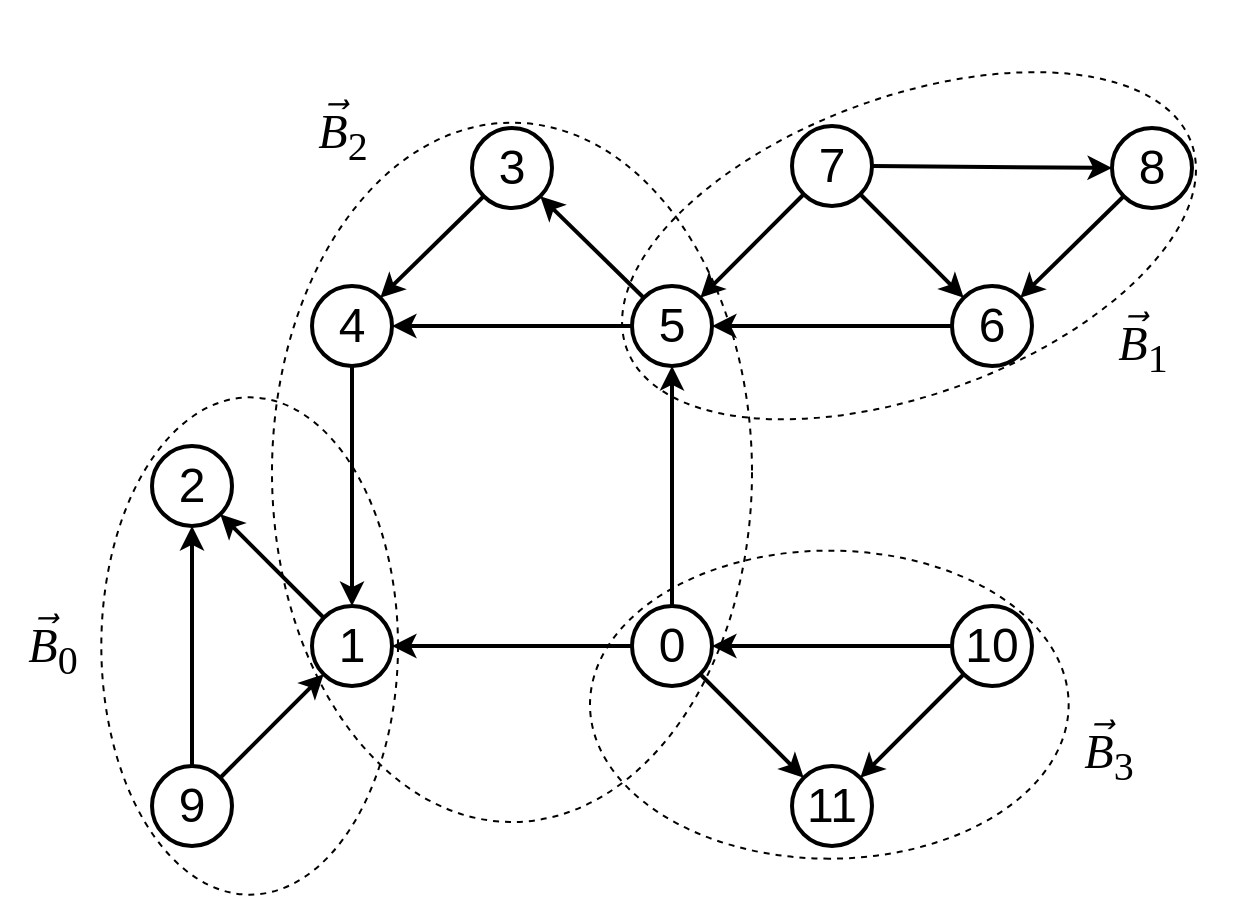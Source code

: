 <mxfile version="24.7.17">
  <diagram name="Page-1" id="zdLS6XzUSG3x8lp1yBCd">
    <mxGraphModel dx="1434" dy="841" grid="1" gridSize="10" guides="1" tooltips="1" connect="1" arrows="1" fold="1" page="1" pageScale="1" pageWidth="827" pageHeight="1169" background="none" math="0" shadow="0">
      <root>
        <mxCell id="0" />
        <mxCell id="1" parent="0" />
        <mxCell id="VpHzmzro31c7H7pZUwm9-26" value="" style="ellipse;whiteSpace=wrap;html=1;fillColor=none;dashed=1;rotation=70;" parent="1" vertex="1">
          <mxGeometry x="464.09" y="29.61" width="148.84" height="300.52" as="geometry" />
        </mxCell>
        <mxCell id="VpHzmzro31c7H7pZUwm9-11" value="" style="ellipse;whiteSpace=wrap;html=1;fillColor=none;dashed=1;rotation=0;" parent="1" vertex="1">
          <mxGeometry x="134.66" y="255.67" width="148.34" height="248.66" as="geometry" />
        </mxCell>
        <mxCell id="_PjYLiZ7u1xAUvMMXe8_-25" value="" style="ellipse;whiteSpace=wrap;html=1;fillColor=none;dashed=1;rotation=0;" parent="1" vertex="1">
          <mxGeometry x="220" y="118.33" width="240" height="349.67" as="geometry" />
        </mxCell>
        <mxCell id="_PjYLiZ7u1xAUvMMXe8_-1" value="&lt;font face=&quot;Helvetica&quot; style=&quot;font-size: 24px;&quot;&gt;1&lt;/font&gt;" style="ellipse;whiteSpace=wrap;html=1;aspect=fixed;strokeWidth=2;" parent="1" vertex="1">
          <mxGeometry x="240" y="360" width="40" height="40" as="geometry" />
        </mxCell>
        <mxCell id="_PjYLiZ7u1xAUvMMXe8_-2" value="&lt;font face=&quot;Helvetica&quot; style=&quot;font-size: 24px;&quot;&gt;9&lt;/font&gt;" style="ellipse;whiteSpace=wrap;html=1;aspect=fixed;strokeWidth=2;" parent="1" vertex="1">
          <mxGeometry x="160" y="440" width="40" height="40" as="geometry" />
        </mxCell>
        <mxCell id="_PjYLiZ7u1xAUvMMXe8_-3" value="&lt;font face=&quot;Helvetica&quot; style=&quot;font-size: 24px;&quot;&gt;2&lt;/font&gt;" style="ellipse;whiteSpace=wrap;html=1;aspect=fixed;strokeWidth=2;" parent="1" vertex="1">
          <mxGeometry x="160" y="280" width="40" height="40" as="geometry" />
        </mxCell>
        <mxCell id="_PjYLiZ7u1xAUvMMXe8_-12" value="" style="endArrow=classic;html=1;rounded=0;exitX=1;exitY=0;exitDx=0;exitDy=0;entryX=0;entryY=1;entryDx=0;entryDy=0;strokeWidth=2;" parent="1" source="_PjYLiZ7u1xAUvMMXe8_-2" target="_PjYLiZ7u1xAUvMMXe8_-1" edge="1">
          <mxGeometry width="50" height="50" relative="1" as="geometry">
            <mxPoint x="520" y="580" as="sourcePoint" />
            <mxPoint x="570" y="530" as="targetPoint" />
          </mxGeometry>
        </mxCell>
        <mxCell id="_PjYLiZ7u1xAUvMMXe8_-14" value="" style="endArrow=classic;html=1;rounded=0;entryX=0.5;entryY=1;entryDx=0;entryDy=0;strokeWidth=2;" parent="1" source="_PjYLiZ7u1xAUvMMXe8_-2" target="_PjYLiZ7u1xAUvMMXe8_-3" edge="1">
          <mxGeometry width="50" height="50" relative="1" as="geometry">
            <mxPoint x="520" y="580" as="sourcePoint" />
            <mxPoint x="570" y="530" as="targetPoint" />
          </mxGeometry>
        </mxCell>
        <mxCell id="_PjYLiZ7u1xAUvMMXe8_-15" value="" style="endArrow=classic;html=1;rounded=0;exitX=0;exitY=0;exitDx=0;exitDy=0;entryX=1;entryY=1;entryDx=0;entryDy=0;strokeWidth=2;" parent="1" source="_PjYLiZ7u1xAUvMMXe8_-1" target="_PjYLiZ7u1xAUvMMXe8_-3" edge="1">
          <mxGeometry width="50" height="50" relative="1" as="geometry">
            <mxPoint x="336" y="456" as="sourcePoint" />
            <mxPoint x="284" y="404" as="targetPoint" />
          </mxGeometry>
        </mxCell>
        <mxCell id="VpHzmzro31c7H7pZUwm9-1" value="&lt;font face=&quot;Helvetica&quot; style=&quot;font-size: 24px;&quot;&gt;4&lt;/font&gt;" style="ellipse;whiteSpace=wrap;html=1;aspect=fixed;strokeWidth=2;" parent="1" vertex="1">
          <mxGeometry x="240" y="200" width="40" height="40" as="geometry" />
        </mxCell>
        <mxCell id="VpHzmzro31c7H7pZUwm9-2" value="&lt;font face=&quot;Helvetica&quot; style=&quot;font-size: 24px;&quot;&gt;5&lt;/font&gt;" style="ellipse;whiteSpace=wrap;html=1;aspect=fixed;strokeWidth=2;" parent="1" vertex="1">
          <mxGeometry x="400" y="200" width="40" height="40" as="geometry" />
        </mxCell>
        <mxCell id="VpHzmzro31c7H7pZUwm9-3" value="&lt;font face=&quot;Helvetica&quot; style=&quot;font-size: 24px;&quot;&gt;3&lt;/font&gt;" style="ellipse;whiteSpace=wrap;html=1;aspect=fixed;strokeWidth=2;" parent="1" vertex="1">
          <mxGeometry x="320" y="121" width="40" height="40" as="geometry" />
        </mxCell>
        <mxCell id="VpHzmzro31c7H7pZUwm9-4" value="&lt;font face=&quot;Helvetica&quot; style=&quot;font-size: 24px;&quot;&gt;0&lt;/font&gt;" style="ellipse;whiteSpace=wrap;html=1;aspect=fixed;strokeWidth=2;" parent="1" vertex="1">
          <mxGeometry x="400" y="360" width="40" height="40" as="geometry" />
        </mxCell>
        <mxCell id="VpHzmzro31c7H7pZUwm9-5" value="" style="endArrow=classic;html=1;rounded=0;exitX=0;exitY=0.5;exitDx=0;exitDy=0;strokeWidth=2;entryX=1;entryY=0.5;entryDx=0;entryDy=0;" parent="1" source="VpHzmzro31c7H7pZUwm9-4" target="_PjYLiZ7u1xAUvMMXe8_-1" edge="1">
          <mxGeometry width="50" height="50" relative="1" as="geometry">
            <mxPoint x="336" y="456" as="sourcePoint" />
            <mxPoint x="510" y="340" as="targetPoint" />
          </mxGeometry>
        </mxCell>
        <mxCell id="VpHzmzro31c7H7pZUwm9-6" value="" style="endArrow=classic;html=1;rounded=0;strokeWidth=2;entryX=0.5;entryY=1;entryDx=0;entryDy=0;exitX=0.5;exitY=0;exitDx=0;exitDy=0;" parent="1" source="VpHzmzro31c7H7pZUwm9-4" target="VpHzmzro31c7H7pZUwm9-2" edge="1">
          <mxGeometry width="50" height="50" relative="1" as="geometry">
            <mxPoint x="390" y="300" as="sourcePoint" />
            <mxPoint x="284" y="376" as="targetPoint" />
          </mxGeometry>
        </mxCell>
        <mxCell id="VpHzmzro31c7H7pZUwm9-7" value="" style="endArrow=classic;html=1;rounded=0;exitX=0;exitY=0.5;exitDx=0;exitDy=0;strokeWidth=2;entryX=1;entryY=0.5;entryDx=0;entryDy=0;" parent="1" source="VpHzmzro31c7H7pZUwm9-2" target="VpHzmzro31c7H7pZUwm9-1" edge="1">
          <mxGeometry width="50" height="50" relative="1" as="geometry">
            <mxPoint x="364" y="296" as="sourcePoint" />
            <mxPoint x="416" y="244" as="targetPoint" />
          </mxGeometry>
        </mxCell>
        <mxCell id="VpHzmzro31c7H7pZUwm9-8" value="" style="endArrow=classic;html=1;rounded=0;exitX=0;exitY=0;exitDx=0;exitDy=0;strokeWidth=2;entryX=1;entryY=1;entryDx=0;entryDy=0;" parent="1" source="VpHzmzro31c7H7pZUwm9-2" target="VpHzmzro31c7H7pZUwm9-3" edge="1">
          <mxGeometry width="50" height="50" relative="1" as="geometry">
            <mxPoint x="410" y="230" as="sourcePoint" />
            <mxPoint x="290" y="230" as="targetPoint" />
          </mxGeometry>
        </mxCell>
        <mxCell id="VpHzmzro31c7H7pZUwm9-9" value="" style="endArrow=classic;html=1;rounded=0;exitX=0;exitY=1;exitDx=0;exitDy=0;strokeWidth=2;entryX=1;entryY=0;entryDx=0;entryDy=0;" parent="1" source="VpHzmzro31c7H7pZUwm9-3" target="VpHzmzro31c7H7pZUwm9-1" edge="1">
          <mxGeometry width="50" height="50" relative="1" as="geometry">
            <mxPoint x="416" y="216" as="sourcePoint" />
            <mxPoint x="364" y="165" as="targetPoint" />
          </mxGeometry>
        </mxCell>
        <mxCell id="VpHzmzro31c7H7pZUwm9-10" value="" style="endArrow=classic;html=1;rounded=0;exitX=0.5;exitY=1;exitDx=0;exitDy=0;strokeWidth=2;entryX=0.5;entryY=0;entryDx=0;entryDy=0;" parent="1" source="VpHzmzro31c7H7pZUwm9-1" target="_PjYLiZ7u1xAUvMMXe8_-1" edge="1">
          <mxGeometry width="50" height="50" relative="1" as="geometry">
            <mxPoint x="336" y="165" as="sourcePoint" />
            <mxPoint x="284" y="216" as="targetPoint" />
          </mxGeometry>
        </mxCell>
        <mxCell id="VpHzmzro31c7H7pZUwm9-12" value="&lt;font face=&quot;Helvetica&quot; style=&quot;font-size: 24px;&quot;&gt;10&lt;/font&gt;" style="ellipse;whiteSpace=wrap;html=1;aspect=fixed;strokeWidth=2;" parent="1" vertex="1">
          <mxGeometry x="560" y="360" width="40" height="40" as="geometry" />
        </mxCell>
        <mxCell id="VpHzmzro31c7H7pZUwm9-13" value="&lt;font face=&quot;Helvetica&quot; style=&quot;font-size: 24px;&quot;&gt;11&lt;/font&gt;" style="ellipse;whiteSpace=wrap;html=1;aspect=fixed;strokeWidth=2;" parent="1" vertex="1">
          <mxGeometry x="480" y="440" width="40" height="40" as="geometry" />
        </mxCell>
        <mxCell id="VpHzmzro31c7H7pZUwm9-16" value="" style="endArrow=classic;html=1;rounded=0;exitX=0;exitY=1;exitDx=0;exitDy=0;strokeWidth=2;entryX=1;entryY=0;entryDx=0;entryDy=0;" parent="1" source="VpHzmzro31c7H7pZUwm9-12" target="VpHzmzro31c7H7pZUwm9-13" edge="1">
          <mxGeometry width="50" height="50" relative="1" as="geometry">
            <mxPoint x="256" y="244" as="sourcePoint" />
            <mxPoint x="204" y="296" as="targetPoint" />
          </mxGeometry>
        </mxCell>
        <mxCell id="VpHzmzro31c7H7pZUwm9-18" value="&lt;font face=&quot;Helvetica&quot; style=&quot;font-size: 24px;&quot;&gt;7&lt;/font&gt;" style="ellipse;whiteSpace=wrap;html=1;aspect=fixed;strokeWidth=2;" parent="1" vertex="1">
          <mxGeometry x="480" y="120" width="40" height="40" as="geometry" />
        </mxCell>
        <mxCell id="VpHzmzro31c7H7pZUwm9-19" value="&lt;font face=&quot;Helvetica&quot; style=&quot;font-size: 24px;&quot;&gt;8&lt;/font&gt;" style="ellipse;whiteSpace=wrap;html=1;aspect=fixed;strokeWidth=2;" parent="1" vertex="1">
          <mxGeometry x="640" y="121" width="40" height="40" as="geometry" />
        </mxCell>
        <mxCell id="VpHzmzro31c7H7pZUwm9-20" value="&lt;font face=&quot;Helvetica&quot; style=&quot;font-size: 24px;&quot;&gt;6&lt;/font&gt;" style="ellipse;whiteSpace=wrap;html=1;aspect=fixed;strokeWidth=2;" parent="1" vertex="1">
          <mxGeometry x="560" y="200" width="40" height="40" as="geometry" />
        </mxCell>
        <mxCell id="VpHzmzro31c7H7pZUwm9-21" value="" style="endArrow=classic;html=1;rounded=0;exitX=0;exitY=0.5;exitDx=0;exitDy=0;strokeWidth=2;entryX=1;entryY=0.5;entryDx=0;entryDy=0;" parent="1" source="VpHzmzro31c7H7pZUwm9-20" target="VpHzmzro31c7H7pZUwm9-2" edge="1">
          <mxGeometry width="50" height="50" relative="1" as="geometry">
            <mxPoint x="416" y="216" as="sourcePoint" />
            <mxPoint x="364" y="165" as="targetPoint" />
          </mxGeometry>
        </mxCell>
        <mxCell id="VpHzmzro31c7H7pZUwm9-22" value="" style="endArrow=classic;html=1;rounded=0;exitX=0;exitY=1;exitDx=0;exitDy=0;strokeWidth=2;entryX=1;entryY=0;entryDx=0;entryDy=0;" parent="1" source="VpHzmzro31c7H7pZUwm9-18" target="VpHzmzro31c7H7pZUwm9-2" edge="1">
          <mxGeometry width="50" height="50" relative="1" as="geometry">
            <mxPoint x="570" y="230" as="sourcePoint" />
            <mxPoint x="450" y="230" as="targetPoint" />
          </mxGeometry>
        </mxCell>
        <mxCell id="VpHzmzro31c7H7pZUwm9-23" value="" style="endArrow=classic;html=1;rounded=0;exitX=1;exitY=1;exitDx=0;exitDy=0;strokeWidth=2;" parent="1" source="VpHzmzro31c7H7pZUwm9-18" target="VpHzmzro31c7H7pZUwm9-20" edge="1">
          <mxGeometry width="50" height="50" relative="1" as="geometry">
            <mxPoint x="496" y="164" as="sourcePoint" />
            <mxPoint x="444" y="216" as="targetPoint" />
          </mxGeometry>
        </mxCell>
        <mxCell id="VpHzmzro31c7H7pZUwm9-24" value="" style="endArrow=classic;html=1;rounded=0;exitX=1;exitY=0.5;exitDx=0;exitDy=0;strokeWidth=2;entryX=0;entryY=0.5;entryDx=0;entryDy=0;" parent="1" source="VpHzmzro31c7H7pZUwm9-18" target="VpHzmzro31c7H7pZUwm9-19" edge="1">
          <mxGeometry width="50" height="50" relative="1" as="geometry">
            <mxPoint x="524" y="164" as="sourcePoint" />
            <mxPoint x="630" y="140" as="targetPoint" />
          </mxGeometry>
        </mxCell>
        <mxCell id="VpHzmzro31c7H7pZUwm9-25" value="" style="endArrow=classic;html=1;rounded=0;exitX=0;exitY=1;exitDx=0;exitDy=0;strokeWidth=2;entryX=1;entryY=0;entryDx=0;entryDy=0;" parent="1" source="VpHzmzro31c7H7pZUwm9-19" target="VpHzmzro31c7H7pZUwm9-20" edge="1">
          <mxGeometry width="50" height="50" relative="1" as="geometry">
            <mxPoint x="530" y="150" as="sourcePoint" />
            <mxPoint x="640" y="150" as="targetPoint" />
          </mxGeometry>
        </mxCell>
        <mxCell id="ucs7pr2VS24GjCKCu-9b-1" value="" style="endArrow=classic;html=1;rounded=0;exitX=0;exitY=0.5;exitDx=0;exitDy=0;strokeWidth=2;entryX=1;entryY=0.5;entryDx=0;entryDy=0;" parent="1" source="VpHzmzro31c7H7pZUwm9-12" target="VpHzmzro31c7H7pZUwm9-4" edge="1">
          <mxGeometry width="50" height="50" relative="1" as="geometry">
            <mxPoint x="536" y="344" as="sourcePoint" />
            <mxPoint x="484" y="394" as="targetPoint" />
          </mxGeometry>
        </mxCell>
        <mxCell id="ucs7pr2VS24GjCKCu-9b-2" value="" style="endArrow=classic;html=1;rounded=0;exitX=1;exitY=1;exitDx=0;exitDy=0;strokeWidth=2;" parent="1" source="VpHzmzro31c7H7pZUwm9-4" target="VpHzmzro31c7H7pZUwm9-13" edge="1">
          <mxGeometry width="50" height="50" relative="1" as="geometry">
            <mxPoint x="530" y="330" as="sourcePoint" />
            <mxPoint x="410" y="330" as="targetPoint" />
          </mxGeometry>
        </mxCell>
        <mxCell id="ucs7pr2VS24GjCKCu-9b-4" value="" style="ellipse;whiteSpace=wrap;html=1;fillColor=none;dashed=1;rotation=90;" parent="1" vertex="1">
          <mxGeometry x="421.66" y="289.66" width="154.01" height="239.33" as="geometry" />
        </mxCell>
        <mxCell id="V0VXTDTaGb2kPTYra4Mu-1" value="&lt;span style=&quot;font-size: 24px; font-style: italic;&quot;&gt;B&lt;/span&gt;&lt;sub style=&quot;&quot;&gt;&lt;font style=&quot;font-size: 20px;&quot;&gt;0&lt;/font&gt;&lt;/sub&gt;" style="text;html=1;align=center;verticalAlign=middle;resizable=0;points=[];autosize=1;strokeColor=none;fillColor=none;strokeWidth=1;fontFamily=Times New Roman;fontStyle=0;fontSize=24;" vertex="1" parent="1">
          <mxGeometry x="84.66" y="356.5" width="50" height="50" as="geometry" />
        </mxCell>
        <mxCell id="V0VXTDTaGb2kPTYra4Mu-2" value="&lt;var class=&quot;vector&quot;&gt;&lt;span&gt;&lt;font style=&quot;font-size: 24px;&quot;&gt;⃗&lt;/font&gt;&lt;/span&gt;&lt;/var&gt;" style="text;html=1;align=center;verticalAlign=middle;resizable=0;points=[];autosize=1;strokeColor=none;fillColor=none;fontFamily=Times New Roman;" vertex="1" parent="1">
          <mxGeometry x="99.66" y="353.5" width="20" height="40" as="geometry" />
        </mxCell>
        <mxCell id="V0VXTDTaGb2kPTYra4Mu-3" value="&lt;span style=&quot;font-size: 24px; font-style: italic;&quot;&gt;B&lt;/span&gt;&lt;sub style=&quot;&quot;&gt;&lt;font style=&quot;font-size: 20px;&quot;&gt;1&lt;/font&gt;&lt;/sub&gt;" style="text;html=1;align=center;verticalAlign=middle;resizable=0;points=[];autosize=1;strokeColor=none;fillColor=none;strokeWidth=1;fontFamily=Times New Roman;fontStyle=0;fontSize=24;" vertex="1" parent="1">
          <mxGeometry x="630" y="205.67" width="50" height="50" as="geometry" />
        </mxCell>
        <mxCell id="V0VXTDTaGb2kPTYra4Mu-4" value="&lt;var class=&quot;vector&quot;&gt;&lt;span&gt;&lt;font style=&quot;font-size: 24px;&quot;&gt;⃗&lt;/font&gt;&lt;/span&gt;&lt;/var&gt;" style="text;html=1;align=center;verticalAlign=middle;resizable=0;points=[];autosize=1;strokeColor=none;fillColor=none;fontFamily=Times New Roman;" vertex="1" parent="1">
          <mxGeometry x="645" y="202.67" width="20" height="40" as="geometry" />
        </mxCell>
        <mxCell id="V0VXTDTaGb2kPTYra4Mu-5" value="&lt;span style=&quot;font-size: 24px; font-style: italic;&quot;&gt;B&lt;/span&gt;&lt;sub style=&quot;&quot;&gt;&lt;font style=&quot;font-size: 20px;&quot;&gt;2&lt;/font&gt;&lt;/sub&gt;" style="text;html=1;align=center;verticalAlign=middle;resizable=0;points=[];autosize=1;strokeColor=none;fillColor=none;strokeWidth=1;fontFamily=Times New Roman;fontStyle=0;fontSize=24;" vertex="1" parent="1">
          <mxGeometry x="230" y="100" width="50" height="50" as="geometry" />
        </mxCell>
        <mxCell id="V0VXTDTaGb2kPTYra4Mu-6" value="&lt;var class=&quot;vector&quot;&gt;&lt;span&gt;&lt;font style=&quot;font-size: 24px;&quot;&gt;⃗&lt;/font&gt;&lt;/span&gt;&lt;/var&gt;" style="text;html=1;align=center;verticalAlign=middle;resizable=0;points=[];autosize=1;strokeColor=none;fillColor=none;fontFamily=Times New Roman;" vertex="1" parent="1">
          <mxGeometry x="245" y="97" width="20" height="40" as="geometry" />
        </mxCell>
        <mxCell id="V0VXTDTaGb2kPTYra4Mu-7" value="&lt;span style=&quot;font-size: 24px; font-style: italic;&quot;&gt;B&lt;/span&gt;&lt;sub style=&quot;&quot;&gt;&lt;font style=&quot;font-size: 20px;&quot;&gt;3&lt;/font&gt;&lt;/sub&gt;" style="text;html=1;align=center;verticalAlign=middle;resizable=0;points=[];autosize=1;strokeColor=none;fillColor=none;strokeWidth=1;fontFamily=Times New Roman;fontStyle=0;fontSize=24;" vertex="1" parent="1">
          <mxGeometry x="612.93" y="409.5" width="50" height="50" as="geometry" />
        </mxCell>
        <mxCell id="V0VXTDTaGb2kPTYra4Mu-8" value="&lt;var class=&quot;vector&quot;&gt;&lt;span&gt;&lt;font style=&quot;font-size: 24px;&quot;&gt;⃗&lt;/font&gt;&lt;/span&gt;&lt;/var&gt;" style="text;html=1;align=center;verticalAlign=middle;resizable=0;points=[];autosize=1;strokeColor=none;fillColor=none;fontFamily=Times New Roman;" vertex="1" parent="1">
          <mxGeometry x="627.93" y="406.5" width="20" height="40" as="geometry" />
        </mxCell>
      </root>
    </mxGraphModel>
  </diagram>
</mxfile>
